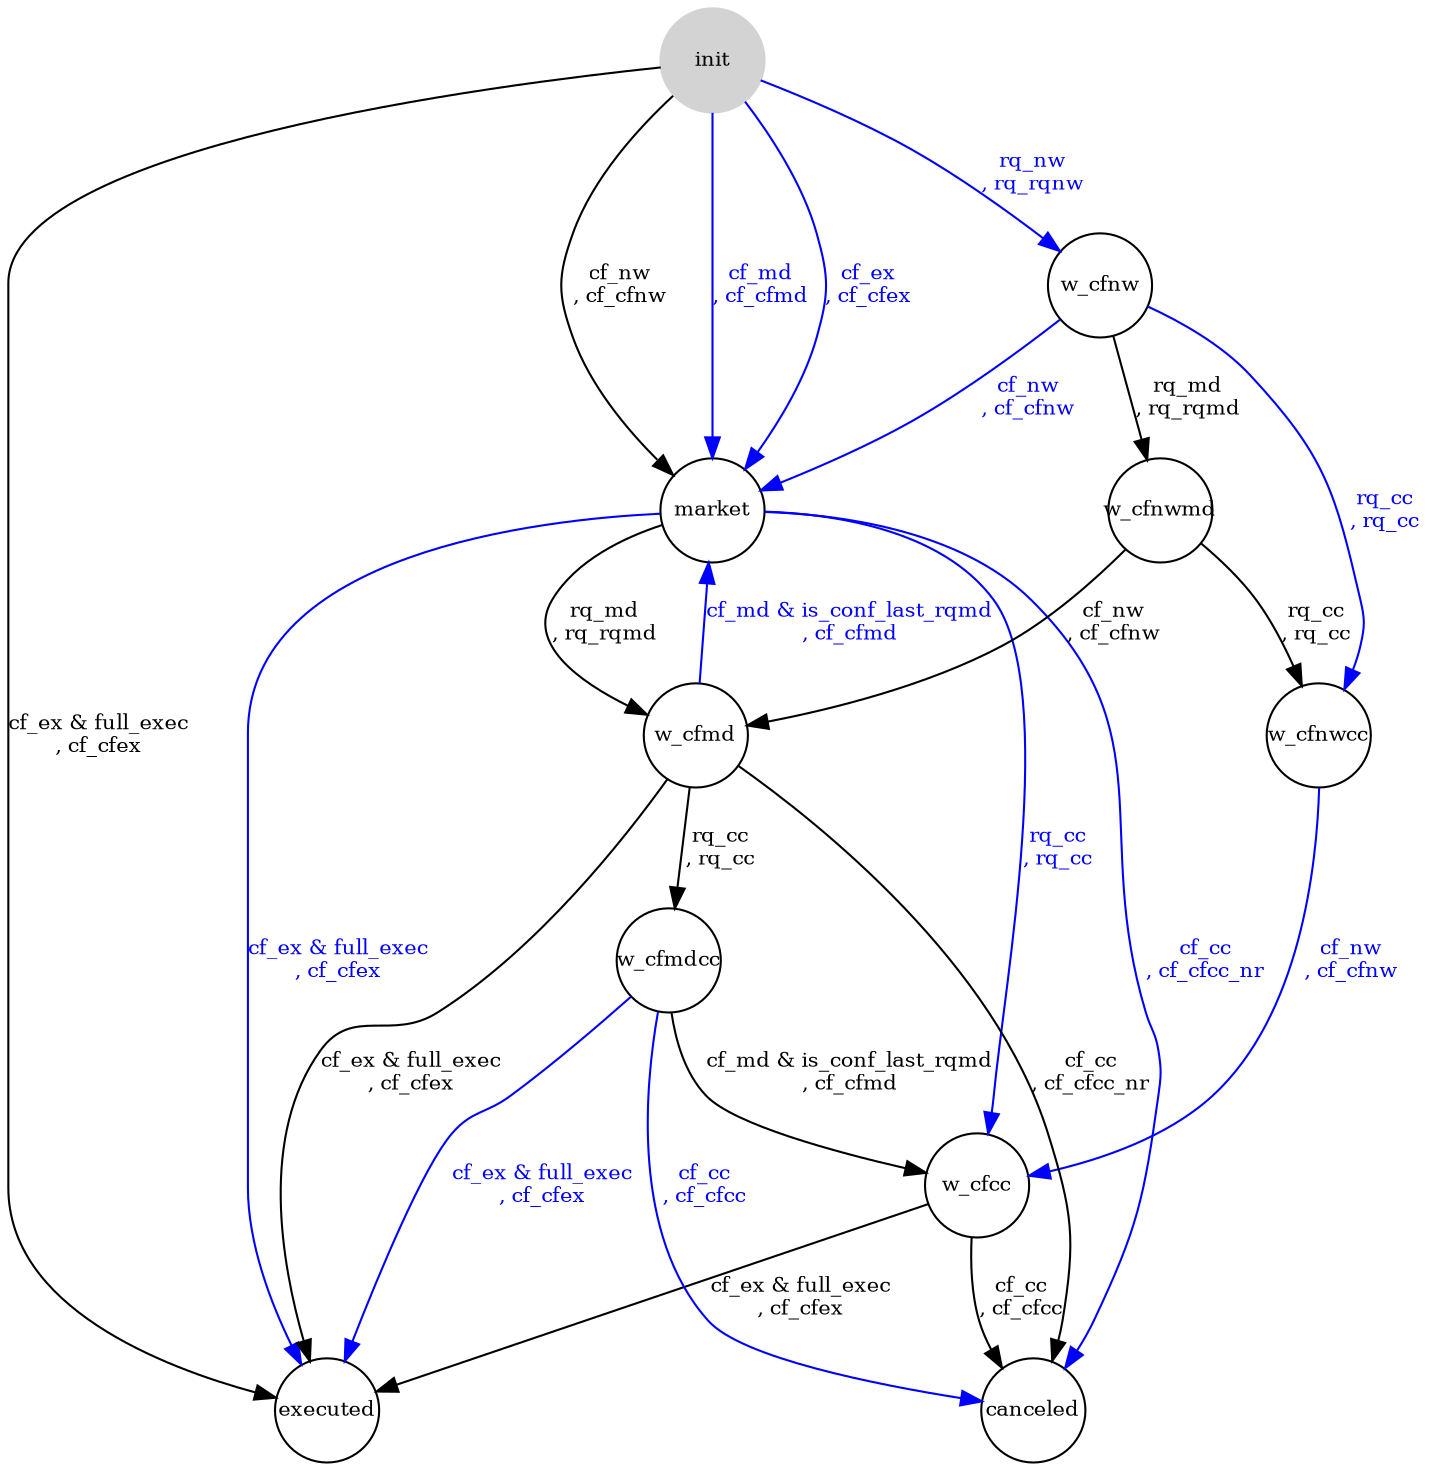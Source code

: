 digraph automata {
    node [shape = circle, fontsize=10, fixedsize=true width=0.7];
    init [ style = filled, color=lightgrey ];

        init  ->  w_cfnw  [ label = "rq_nw\n, rq_rqnw", color=blue, fontcolor=blue, fontsize=10, fixedsize=true ];
    init  ->  market  [ label = "cf_nw\n, cf_cfnw", color=black, fontcolor=black, fontsize=10, fixedsize=true ];
    init  ->  market  [ label = "cf_md\n, cf_cfmd", color=blue, fontcolor=blue, fontsize=10, fixedsize=true ];
    init  ->  executed  [ label = "cf_ex & full_exec\n, cf_cfex", color=black, fontcolor=black, fontsize=10, fixedsize=true ];
    init  ->  market  [ label = "cf_ex\n, cf_cfex", color=blue, fontcolor=blue, fontsize=10, fixedsize=true ];
    w_cfnw  ->  w_cfnwmd  [ label = "rq_md\n, rq_rqmd", color=black, fontcolor=black, fontsize=10, fixedsize=true ];
    w_cfnw  ->  w_cfnwcc  [ label = "rq_cc\n, rq_cc", color=blue, fontcolor=blue, fontsize=10, fixedsize=true ];
    w_cfnw  ->  market  [ label = "cf_nw\n, cf_cfnw", color=blue, fontcolor=blue, fontsize=10, fixedsize=true ];
    market  ->  w_cfmd  [ label = "rq_md\n, rq_rqmd", color=black, fontcolor=black, fontsize=10, fixedsize=true ];
    market  ->  w_cfcc  [ label = "rq_cc\n, rq_cc", color=blue, fontcolor=blue, fontsize=10, fixedsize=true ];
    market  ->  canceled  [ label = "cf_cc\n, cf_cfcc_nr", color=blue, fontcolor=blue, fontsize=10, fixedsize=true ];
    market  ->  executed  [ label = "cf_ex & full_exec\n, cf_cfex", color=blue, fontcolor=blue, fontsize=10, fixedsize=true ];
    w_cfmd  ->  w_cfmdcc  [ label = "rq_cc\n, rq_cc", color=black, fontcolor=black, fontsize=10, fixedsize=true ];
    w_cfmd  ->  market  [ label = "cf_md & is_conf_last_rqmd\n, cf_cfmd", color=blue, fontcolor=blue, fontsize=10, fixedsize=true ];
    w_cfmd  ->  canceled  [ label = "cf_cc\n, cf_cfcc_nr", color=black, fontcolor=black, fontsize=10, fixedsize=true ];
    w_cfmd  ->  executed  [ label = "cf_ex & full_exec\n, cf_cfex", color=black, fontcolor=black, fontsize=10, fixedsize=true ];
    w_cfcc  ->  canceled  [ label = "cf_cc\n, cf_cfcc", color=black, fontcolor=black, fontsize=10, fixedsize=true ];
    w_cfcc  ->  executed  [ label = "cf_ex & full_exec\n, cf_cfex", color=black, fontcolor=black, fontsize=10, fixedsize=true ];
    w_cfmdcc  ->  w_cfcc  [ label = "cf_md & is_conf_last_rqmd\n, cf_cfmd", color=black, fontcolor=black, fontsize=10, fixedsize=true ];
    w_cfmdcc  ->  canceled  [ label = "cf_cc\n, cf_cfcc", color=blue, fontcolor=blue, fontsize=10, fixedsize=true ];
    w_cfmdcc  ->  executed  [ label = "cf_ex & full_exec\n, cf_cfex", color=blue, fontcolor=blue, fontsize=10, fixedsize=true ];
    w_cfnwmd  ->  w_cfnwcc  [ label = "rq_cc\n, rq_cc", color=black, fontcolor=black, fontsize=10, fixedsize=true ];
    w_cfnwmd  ->  w_cfmd  [ label = "cf_nw\n, cf_cfnw", color=black, fontcolor=black, fontsize=10, fixedsize=true ];
    w_cfnwcc  ->  w_cfcc  [ label = "cf_nw\n, cf_cfnw", color=blue, fontcolor=blue, fontsize=10, fixedsize=true ];
 

    //trd_cli_mk  [ shape = plaintext ];
}

